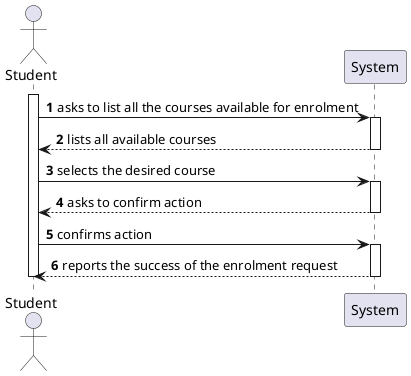 @startuml US1008_SSD
autonumber

actor "Student" as S
participant "System" as SYS

activate S

S -> SYS : asks to list all the courses available for enrolment
activate SYS
SYS --> S : lists all available courses
deactivate SYS

S -> SYS : selects the desired course
activate SYS
SYS --> S : asks to confirm action
deactivate SYS

S -> SYS : confirms action
activate SYS
SYS --> S : reports the success of the enrolment request
deactivate SYS

deactivate S

@enduml
